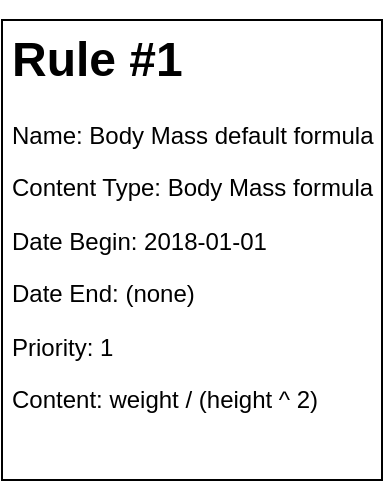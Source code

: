 <mxfile version="10.8.0" type="device"><diagram id="rMUPfvVMfUFWasXnOdti" name="Page-1"><mxGraphModel dx="1394" dy="824" grid="1" gridSize="10" guides="1" tooltips="1" connect="1" arrows="1" fold="1" page="1" pageScale="1" pageWidth="850" pageHeight="1100" math="0" shadow="0"><root><mxCell id="0"/><mxCell id="1" parent="0"/><mxCell id="iTW9aZwvf-YIqNTdeUTh-3" value="&lt;h1&gt;Rule #1&lt;/h1&gt;&lt;p&gt;Name: Body Mass default formula&lt;/p&gt;&lt;p&gt;Content Type: Body Mass formula&lt;/p&gt;&lt;p&gt;Date Begin: 2018-01-01&lt;/p&gt;&lt;p&gt;Date End: (none)&lt;/p&gt;&lt;p&gt;Priority: 1&lt;/p&gt;&lt;p&gt;Content:&amp;nbsp;&lt;span&gt;weight&amp;nbsp;/&amp;nbsp;(height&amp;nbsp;^&amp;nbsp;2)&lt;/span&gt;&lt;/p&gt;" style="text;html=1;strokeColor=#000000;fillColor=none;spacing=5;spacingTop=-20;whiteSpace=wrap;overflow=hidden;rounded=0;" parent="1" vertex="1"><mxGeometry x="300" y="80" width="190" height="230" as="geometry"/></mxCell></root></mxGraphModel></diagram></mxfile>